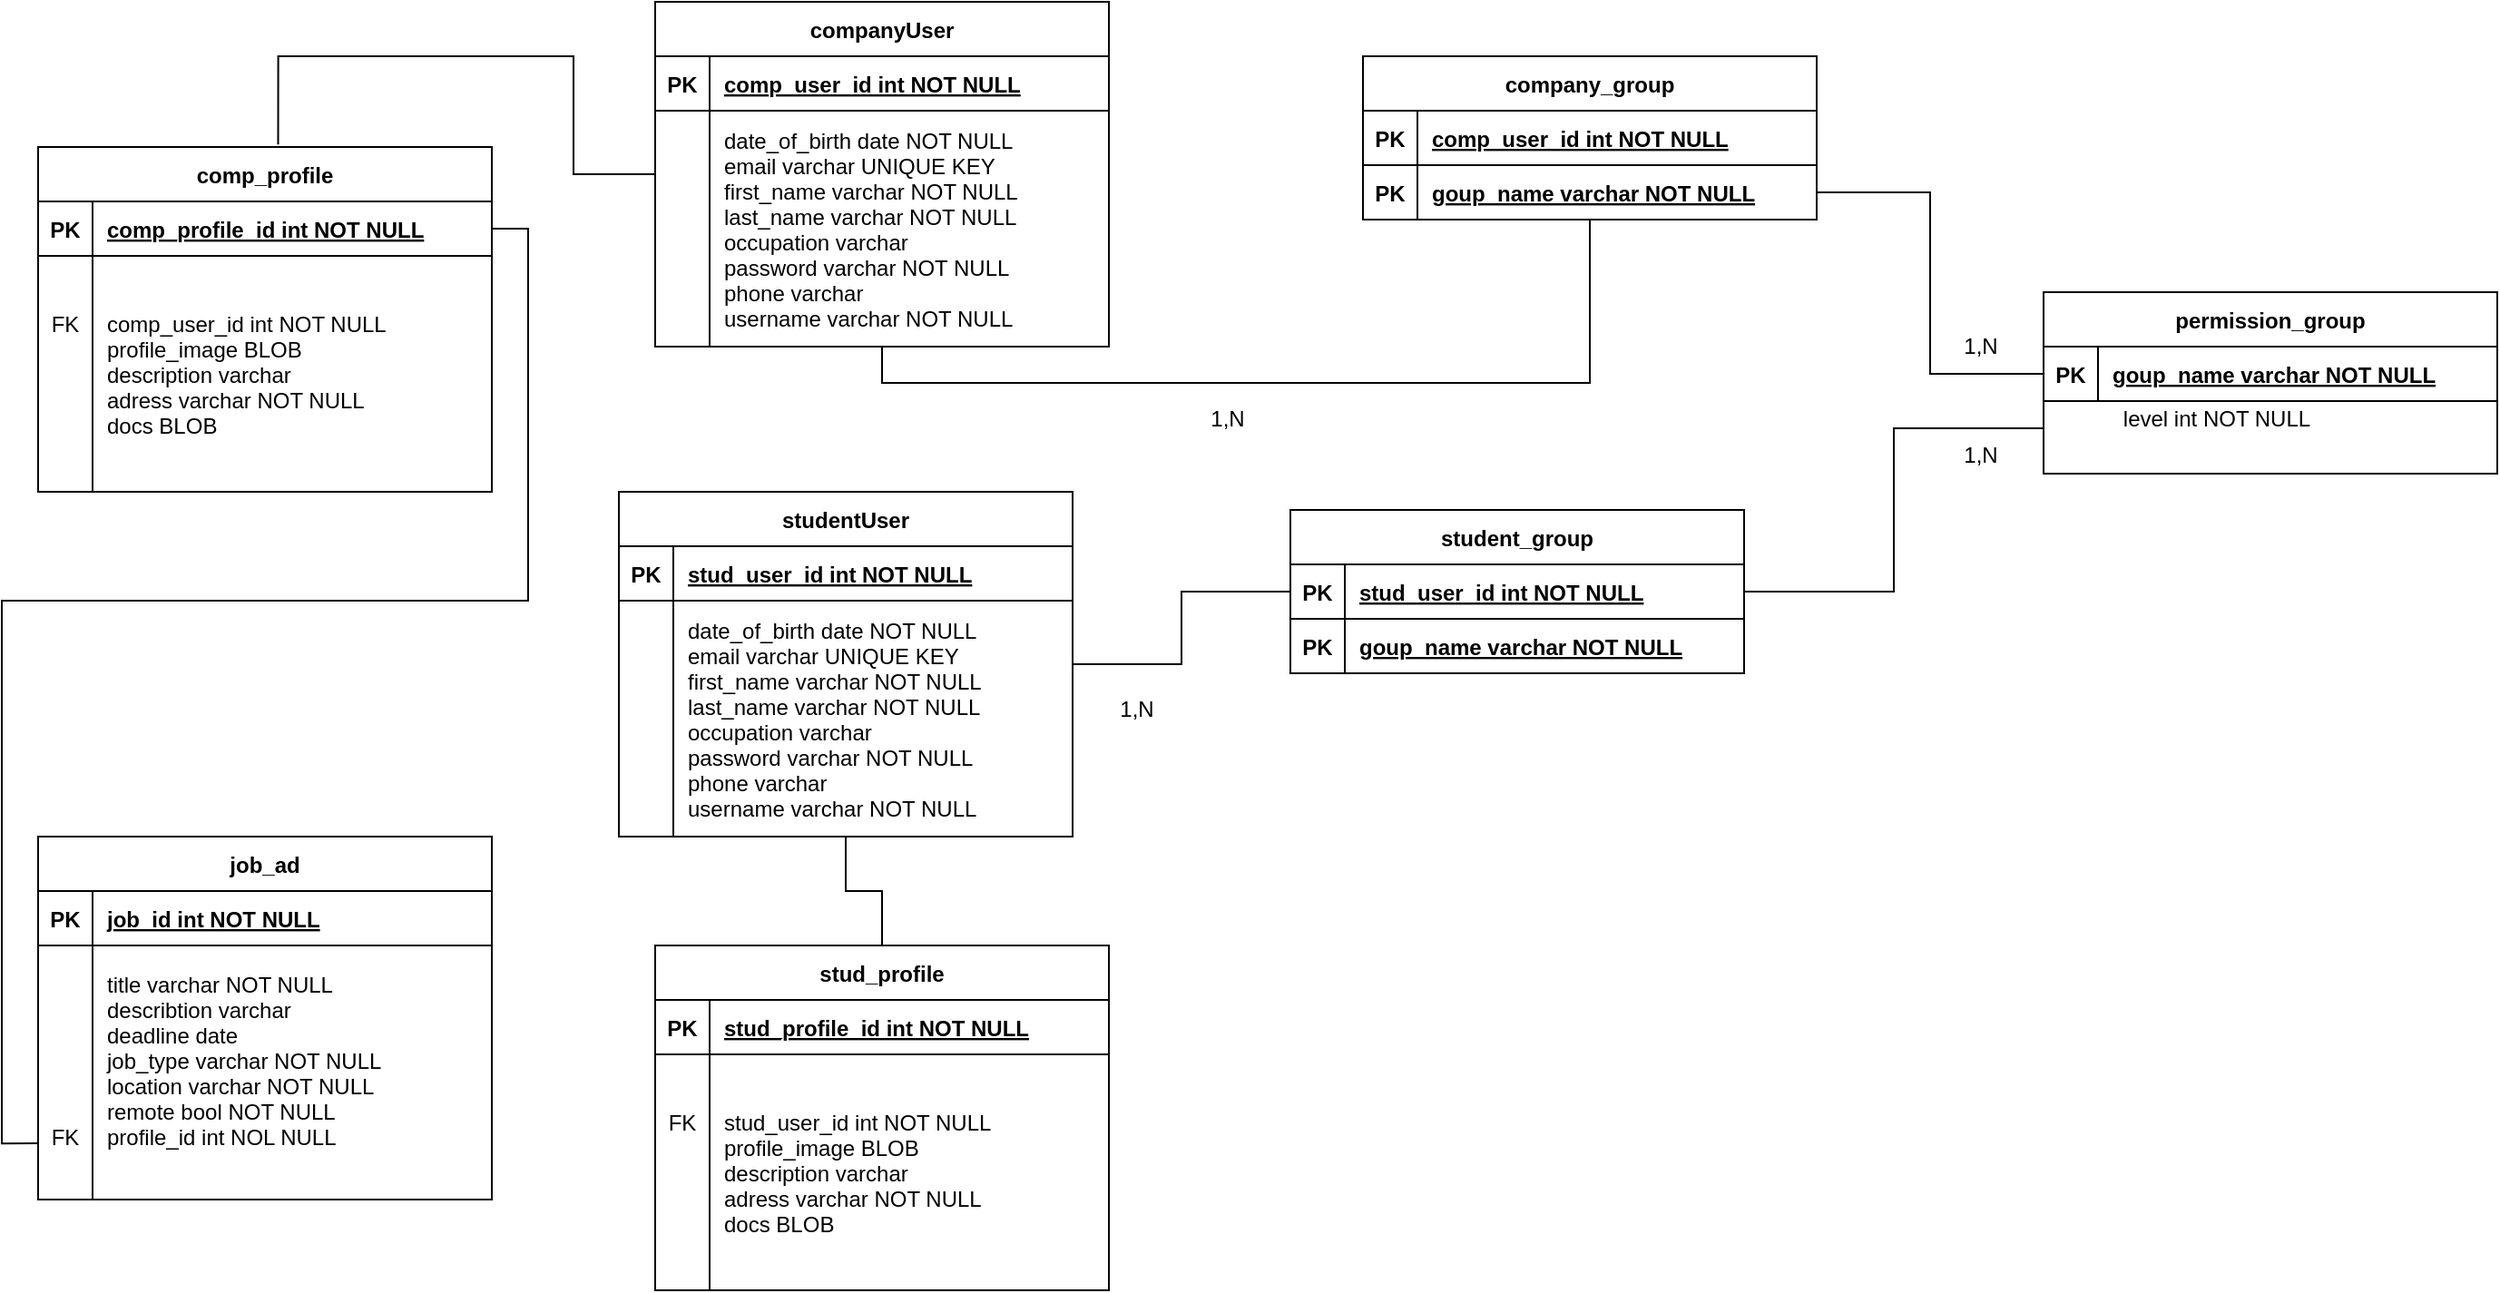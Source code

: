 <mxfile version="15.5.4" type="embed" pages="2"><diagram id="R2lEEEUBdFMjLlhIrx00" name="Logisch"><mxGraphModel dx="1544" dy="1093" grid="1" gridSize="10" guides="1" tooltips="1" connect="1" arrows="1" fold="1" page="1" pageScale="1" pageWidth="850" pageHeight="1100" math="0" shadow="0" extFonts="Permanent Marker^https://fonts.googleapis.com/css?family=Permanent+Marker"><root><mxCell id="0"/><mxCell id="1" parent="0"/><mxCell id="34" style="edgeStyle=orthogonalEdgeStyle;rounded=0;orthogonalLoop=1;jettySize=auto;html=1;endArrow=none;endFill=0;" parent="1" source="C-vyLk0tnHw3VtMMgP7b-2" target="13" edge="1"><mxGeometry relative="1" as="geometry"><Array as="points"><mxPoint x="225" y="240"/><mxPoint x="-165" y="240"/></Array></mxGeometry></mxCell><mxCell id="C-vyLk0tnHw3VtMMgP7b-2" value="company_group" style="shape=table;startSize=30;container=1;collapsible=1;childLayout=tableLayout;fixedRows=1;rowLines=0;fontStyle=1;align=center;resizeLast=1;" parent="1" vertex="1"><mxGeometry x="100" y="60" width="250" height="90" as="geometry"/></mxCell><mxCell id="C-vyLk0tnHw3VtMMgP7b-3" value="" style="shape=partialRectangle;collapsible=0;dropTarget=0;pointerEvents=0;fillColor=none;points=[[0,0.5],[1,0.5]];portConstraint=eastwest;top=0;left=0;right=0;bottom=1;" parent="C-vyLk0tnHw3VtMMgP7b-2" vertex="1"><mxGeometry y="30" width="250" height="30" as="geometry"/></mxCell><mxCell id="C-vyLk0tnHw3VtMMgP7b-4" value="PK" style="shape=partialRectangle;overflow=hidden;connectable=0;fillColor=none;top=0;left=0;bottom=0;right=0;fontStyle=1;" parent="C-vyLk0tnHw3VtMMgP7b-3" vertex="1"><mxGeometry width="30" height="30" as="geometry"><mxRectangle width="30" height="30" as="alternateBounds"/></mxGeometry></mxCell><mxCell id="C-vyLk0tnHw3VtMMgP7b-5" value="comp_user_id int NOT NULL" style="shape=partialRectangle;overflow=hidden;connectable=0;fillColor=none;top=0;left=0;bottom=0;right=0;align=left;spacingLeft=6;fontStyle=5;" parent="C-vyLk0tnHw3VtMMgP7b-3" vertex="1"><mxGeometry x="30" width="220" height="30" as="geometry"><mxRectangle width="220" height="30" as="alternateBounds"/></mxGeometry></mxCell><mxCell id="C-vyLk0tnHw3VtMMgP7b-6" value="" style="shape=partialRectangle;collapsible=0;dropTarget=0;pointerEvents=0;fillColor=none;points=[[0,0.5],[1,0.5]];portConstraint=eastwest;top=0;left=0;right=0;bottom=0;" parent="C-vyLk0tnHw3VtMMgP7b-2" vertex="1"><mxGeometry y="60" width="250" height="30" as="geometry"/></mxCell><mxCell id="C-vyLk0tnHw3VtMMgP7b-7" value="PK" style="shape=partialRectangle;overflow=hidden;connectable=0;fillColor=none;top=0;left=0;bottom=0;right=0;fontStyle=1" parent="C-vyLk0tnHw3VtMMgP7b-6" vertex="1"><mxGeometry width="30" height="30" as="geometry"><mxRectangle width="30" height="30" as="alternateBounds"/></mxGeometry></mxCell><mxCell id="C-vyLk0tnHw3VtMMgP7b-8" value="goup_name varchar NOT NULL" style="shape=partialRectangle;overflow=hidden;connectable=0;fillColor=none;top=0;left=0;bottom=0;right=0;align=left;spacingLeft=6;fontStyle=5" parent="C-vyLk0tnHw3VtMMgP7b-6" vertex="1"><mxGeometry x="30" width="220" height="30" as="geometry"><mxRectangle width="220" height="30" as="alternateBounds"/></mxGeometry></mxCell><mxCell id="C-vyLk0tnHw3VtMMgP7b-13" value="permission_group" style="shape=table;startSize=30;container=1;collapsible=1;childLayout=tableLayout;fixedRows=1;rowLines=0;fontStyle=1;align=center;resizeLast=1;" parent="1" vertex="1"><mxGeometry x="475" y="190" width="250" height="100" as="geometry"/></mxCell><mxCell id="C-vyLk0tnHw3VtMMgP7b-14" value="" style="shape=partialRectangle;collapsible=0;dropTarget=0;pointerEvents=0;fillColor=none;points=[[0,0.5],[1,0.5]];portConstraint=eastwest;top=0;left=0;right=0;bottom=1;" parent="C-vyLk0tnHw3VtMMgP7b-13" vertex="1"><mxGeometry y="30" width="250" height="30" as="geometry"/></mxCell><mxCell id="C-vyLk0tnHw3VtMMgP7b-15" value="PK" style="shape=partialRectangle;overflow=hidden;connectable=0;fillColor=none;top=0;left=0;bottom=0;right=0;fontStyle=1;" parent="C-vyLk0tnHw3VtMMgP7b-14" vertex="1"><mxGeometry width="30" height="30" as="geometry"><mxRectangle width="30" height="30" as="alternateBounds"/></mxGeometry></mxCell><mxCell id="C-vyLk0tnHw3VtMMgP7b-16" value="goup_name varchar NOT NULL" style="shape=partialRectangle;overflow=hidden;connectable=0;fillColor=none;top=0;left=0;bottom=0;right=0;align=left;spacingLeft=6;fontStyle=5;" parent="C-vyLk0tnHw3VtMMgP7b-14" vertex="1"><mxGeometry x="30" width="220" height="30" as="geometry"><mxRectangle width="220" height="30" as="alternateBounds"/></mxGeometry></mxCell><mxCell id="oCtHquc3aqy1SS7fhUfA-3" value="job_ad" style="shape=table;startSize=30;container=1;collapsible=1;childLayout=tableLayout;fixedRows=1;rowLines=0;fontStyle=1;align=center;resizeLast=1;" parent="1" vertex="1"><mxGeometry x="-630" y="490" width="250" height="200" as="geometry"/></mxCell><mxCell id="oCtHquc3aqy1SS7fhUfA-4" value="" style="shape=partialRectangle;collapsible=0;dropTarget=0;pointerEvents=0;fillColor=none;points=[[0,0.5],[1,0.5]];portConstraint=eastwest;top=0;left=0;right=0;bottom=1;" parent="oCtHquc3aqy1SS7fhUfA-3" vertex="1"><mxGeometry y="30" width="250" height="30" as="geometry"/></mxCell><mxCell id="oCtHquc3aqy1SS7fhUfA-5" value="PK" style="shape=partialRectangle;overflow=hidden;connectable=0;fillColor=none;top=0;left=0;bottom=0;right=0;fontStyle=1;" parent="oCtHquc3aqy1SS7fhUfA-4" vertex="1"><mxGeometry width="30" height="30" as="geometry"><mxRectangle width="30" height="30" as="alternateBounds"/></mxGeometry></mxCell><mxCell id="oCtHquc3aqy1SS7fhUfA-6" value="job_id int NOT NULL" style="shape=partialRectangle;overflow=hidden;connectable=0;fillColor=none;top=0;left=0;bottom=0;right=0;align=left;spacingLeft=6;fontStyle=5;" parent="oCtHquc3aqy1SS7fhUfA-4" vertex="1"><mxGeometry x="30" width="220" height="30" as="geometry"><mxRectangle width="220" height="30" as="alternateBounds"/></mxGeometry></mxCell><mxCell id="oCtHquc3aqy1SS7fhUfA-7" value="" style="shape=partialRectangle;collapsible=0;dropTarget=0;pointerEvents=0;fillColor=none;points=[[0,0.5],[1,0.5]];portConstraint=eastwest;top=0;left=0;right=0;bottom=0;" parent="oCtHquc3aqy1SS7fhUfA-3" vertex="1"><mxGeometry y="60" width="250" height="140" as="geometry"/></mxCell><mxCell id="oCtHquc3aqy1SS7fhUfA-8" value="&#10;&#10;&#10;&#10;&#10;FK" style="shape=partialRectangle;overflow=hidden;connectable=0;fillColor=none;top=0;left=0;bottom=0;right=0;" parent="oCtHquc3aqy1SS7fhUfA-7" vertex="1"><mxGeometry width="30" height="140" as="geometry"><mxRectangle width="30" height="140" as="alternateBounds"/></mxGeometry></mxCell><mxCell id="oCtHquc3aqy1SS7fhUfA-9" value="title varchar NOT NULL&#10;describtion varchar&#10;deadline date&#10;job_type varchar NOT NULL&#10;location varchar NOT NULL&#10;remote bool NOT NULL&#10;profile_id int NOL NULL&#10;" style="shape=partialRectangle;overflow=hidden;connectable=0;fillColor=none;top=0;left=0;bottom=0;right=0;align=left;spacingLeft=6;" parent="oCtHquc3aqy1SS7fhUfA-7" vertex="1"><mxGeometry x="30" width="220" height="140" as="geometry"><mxRectangle width="220" height="140" as="alternateBounds"/></mxGeometry></mxCell><mxCell id="oCtHquc3aqy1SS7fhUfA-12" value="comp_profile" style="shape=table;startSize=30;container=1;collapsible=1;childLayout=tableLayout;fixedRows=1;rowLines=0;fontStyle=1;align=center;resizeLast=1;" parent="1" vertex="1"><mxGeometry x="-630" y="110" width="250" height="190" as="geometry"/></mxCell><mxCell id="oCtHquc3aqy1SS7fhUfA-13" value="" style="shape=partialRectangle;collapsible=0;dropTarget=0;pointerEvents=0;fillColor=none;points=[[0,0.5],[1,0.5]];portConstraint=eastwest;top=0;left=0;right=0;bottom=1;" parent="oCtHquc3aqy1SS7fhUfA-12" vertex="1"><mxGeometry y="30" width="250" height="30" as="geometry"/></mxCell><mxCell id="oCtHquc3aqy1SS7fhUfA-14" value="PK" style="shape=partialRectangle;overflow=hidden;connectable=0;fillColor=none;top=0;left=0;bottom=0;right=0;fontStyle=1;" parent="oCtHquc3aqy1SS7fhUfA-13" vertex="1"><mxGeometry width="30" height="30" as="geometry"><mxRectangle width="30" height="30" as="alternateBounds"/></mxGeometry></mxCell><mxCell id="oCtHquc3aqy1SS7fhUfA-15" value="comp_profile_id int NOT NULL" style="shape=partialRectangle;overflow=hidden;connectable=0;fillColor=none;top=0;left=0;bottom=0;right=0;align=left;spacingLeft=6;fontStyle=5;" parent="oCtHquc3aqy1SS7fhUfA-13" vertex="1"><mxGeometry x="30" width="220" height="30" as="geometry"><mxRectangle width="220" height="30" as="alternateBounds"/></mxGeometry></mxCell><mxCell id="oCtHquc3aqy1SS7fhUfA-16" value="" style="shape=partialRectangle;collapsible=0;dropTarget=0;pointerEvents=0;fillColor=none;points=[[0,0.5],[1,0.5]];portConstraint=eastwest;top=0;left=0;right=0;bottom=0;" parent="oCtHquc3aqy1SS7fhUfA-12" vertex="1"><mxGeometry y="60" width="250" height="130" as="geometry"/></mxCell><mxCell id="oCtHquc3aqy1SS7fhUfA-17" value="FK&#10;&#10;&#10;&#10;" style="shape=partialRectangle;overflow=hidden;connectable=0;fillColor=none;top=0;left=0;bottom=0;right=0;" parent="oCtHquc3aqy1SS7fhUfA-16" vertex="1"><mxGeometry width="30" height="130" as="geometry"><mxRectangle width="30" height="130" as="alternateBounds"/></mxGeometry></mxCell><mxCell id="oCtHquc3aqy1SS7fhUfA-18" value="comp_user_id int NOT NULL&#10;profile_image BLOB&#10;description varchar &#10;adress varchar NOT NULL&#10;docs BLOB" style="shape=partialRectangle;overflow=hidden;connectable=0;fillColor=none;top=0;left=0;bottom=0;right=0;align=left;spacingLeft=6;" parent="oCtHquc3aqy1SS7fhUfA-16" vertex="1"><mxGeometry x="30" width="220" height="130" as="geometry"><mxRectangle width="220" height="130" as="alternateBounds"/></mxGeometry></mxCell><mxCell id="oCtHquc3aqy1SS7fhUfA-36" style="edgeStyle=orthogonalEdgeStyle;rounded=0;orthogonalLoop=1;jettySize=auto;html=1;entryX=-0.002;entryY=0.779;entryDx=0;entryDy=0;entryPerimeter=0;startArrow=none;startFill=0;endArrow=none;endFill=0;exitX=1;exitY=0.5;exitDx=0;exitDy=0;" parent="1" source="oCtHquc3aqy1SS7fhUfA-13" target="oCtHquc3aqy1SS7fhUfA-7" edge="1"><mxGeometry relative="1" as="geometry"/></mxCell><mxCell id="oCtHquc3aqy1SS7fhUfA-37" style="edgeStyle=orthogonalEdgeStyle;rounded=0;orthogonalLoop=1;jettySize=auto;html=1;entryX=0;entryY=0.5;entryDx=0;entryDy=0;startArrow=none;startFill=0;endArrow=none;endFill=0;" parent="1" source="C-vyLk0tnHw3VtMMgP7b-6" target="C-vyLk0tnHw3VtMMgP7b-14" edge="1"><mxGeometry relative="1" as="geometry"/></mxCell><mxCell id="3" value="1,N" style="text;html=1;align=center;verticalAlign=middle;resizable=0;points=[];autosize=1;strokeColor=none;fillColor=none;" parent="1" vertex="1"><mxGeometry x="10" y="250" width="30" height="20" as="geometry"/></mxCell><mxCell id="4" value="1,N" style="text;html=1;align=center;verticalAlign=middle;resizable=0;points=[];autosize=1;strokeColor=none;fillColor=none;" parent="1" vertex="1"><mxGeometry x="425" y="210" width="30" height="20" as="geometry"/></mxCell><mxCell id="5" value="level int NOT NULL" style="text;html=1;align=center;verticalAlign=middle;resizable=0;points=[];autosize=1;strokeColor=none;fillColor=none;" parent="1" vertex="1"><mxGeometry x="510" y="250" width="120" height="20" as="geometry"/></mxCell><mxCell id="39" style="edgeStyle=orthogonalEdgeStyle;rounded=0;orthogonalLoop=1;jettySize=auto;html=1;endArrow=none;endFill=0;" parent="1" source="6" target="20" edge="1"><mxGeometry relative="1" as="geometry"/></mxCell><mxCell id="6" value="studentUser" style="shape=table;startSize=30;container=1;collapsible=1;childLayout=tableLayout;fixedRows=1;rowLines=0;fontStyle=1;align=center;resizeLast=1;" parent="1" vertex="1"><mxGeometry x="-310" y="300" width="250" height="190" as="geometry"/></mxCell><mxCell id="7" value="" style="shape=partialRectangle;collapsible=0;dropTarget=0;pointerEvents=0;fillColor=none;points=[[0,0.5],[1,0.5]];portConstraint=eastwest;top=0;left=0;right=0;bottom=1;" parent="6" vertex="1"><mxGeometry y="30" width="250" height="30" as="geometry"/></mxCell><mxCell id="8" value="PK" style="shape=partialRectangle;overflow=hidden;connectable=0;fillColor=none;top=0;left=0;bottom=0;right=0;fontStyle=1;" parent="7" vertex="1"><mxGeometry width="30" height="30" as="geometry"><mxRectangle width="30" height="30" as="alternateBounds"/></mxGeometry></mxCell><mxCell id="9" value="stud_user_id int NOT NULL" style="shape=partialRectangle;overflow=hidden;connectable=0;fillColor=none;top=0;left=0;bottom=0;right=0;align=left;spacingLeft=6;fontStyle=5;" parent="7" vertex="1"><mxGeometry x="30" width="220" height="30" as="geometry"><mxRectangle width="220" height="30" as="alternateBounds"/></mxGeometry></mxCell><mxCell id="10" value="" style="shape=partialRectangle;collapsible=0;dropTarget=0;pointerEvents=0;fillColor=none;points=[[0,0.5],[1,0.5]];portConstraint=eastwest;top=0;left=0;right=0;bottom=0;" parent="6" vertex="1"><mxGeometry y="60" width="250" height="130" as="geometry"/></mxCell><mxCell id="11" value="" style="shape=partialRectangle;overflow=hidden;connectable=0;fillColor=none;top=0;left=0;bottom=0;right=0;" parent="10" vertex="1"><mxGeometry width="30" height="130" as="geometry"><mxRectangle width="30" height="130" as="alternateBounds"/></mxGeometry></mxCell><mxCell id="12" value="date_of_birth date NOT NULL&#10;email varchar UNIQUE KEY&#10;first_name varchar NOT NULL&#10;last_name varchar NOT NULL&#10;occupation varchar&#10;password varchar NOT NULL&#10;phone varchar&#10;username varchar NOT NULL" style="shape=partialRectangle;overflow=hidden;connectable=0;fillColor=none;top=0;left=0;bottom=0;right=0;align=left;spacingLeft=6;" parent="10" vertex="1"><mxGeometry x="30" width="220" height="130" as="geometry"><mxRectangle width="220" height="130" as="alternateBounds"/></mxGeometry></mxCell><mxCell id="40" style="edgeStyle=orthogonalEdgeStyle;rounded=0;orthogonalLoop=1;jettySize=auto;html=1;entryX=0.529;entryY=-0.007;entryDx=0;entryDy=0;entryPerimeter=0;endArrow=none;endFill=0;" parent="1" source="13" target="oCtHquc3aqy1SS7fhUfA-12" edge="1"><mxGeometry relative="1" as="geometry"><Array as="points"><mxPoint x="-335" y="125"/><mxPoint x="-335" y="60"/><mxPoint x="-498" y="60"/></Array></mxGeometry></mxCell><mxCell id="13" value="companyUser" style="shape=table;startSize=30;container=1;collapsible=1;childLayout=tableLayout;fixedRows=1;rowLines=0;fontStyle=1;align=center;resizeLast=1;" parent="1" vertex="1"><mxGeometry x="-290" y="30" width="250" height="190" as="geometry"/></mxCell><mxCell id="14" value="" style="shape=partialRectangle;collapsible=0;dropTarget=0;pointerEvents=0;fillColor=none;points=[[0,0.5],[1,0.5]];portConstraint=eastwest;top=0;left=0;right=0;bottom=1;" parent="13" vertex="1"><mxGeometry y="30" width="250" height="30" as="geometry"/></mxCell><mxCell id="15" value="PK" style="shape=partialRectangle;overflow=hidden;connectable=0;fillColor=none;top=0;left=0;bottom=0;right=0;fontStyle=1;" parent="14" vertex="1"><mxGeometry width="30" height="30" as="geometry"><mxRectangle width="30" height="30" as="alternateBounds"/></mxGeometry></mxCell><mxCell id="16" value="comp_user_id int NOT NULL" style="shape=partialRectangle;overflow=hidden;connectable=0;fillColor=none;top=0;left=0;bottom=0;right=0;align=left;spacingLeft=6;fontStyle=5;" parent="14" vertex="1"><mxGeometry x="30" width="220" height="30" as="geometry"><mxRectangle width="220" height="30" as="alternateBounds"/></mxGeometry></mxCell><mxCell id="17" value="" style="shape=partialRectangle;collapsible=0;dropTarget=0;pointerEvents=0;fillColor=none;points=[[0,0.5],[1,0.5]];portConstraint=eastwest;top=0;left=0;right=0;bottom=0;" parent="13" vertex="1"><mxGeometry y="60" width="250" height="130" as="geometry"/></mxCell><mxCell id="18" value="" style="shape=partialRectangle;overflow=hidden;connectable=0;fillColor=none;top=0;left=0;bottom=0;right=0;" parent="17" vertex="1"><mxGeometry width="30" height="130" as="geometry"><mxRectangle width="30" height="130" as="alternateBounds"/></mxGeometry></mxCell><mxCell id="19" value="date_of_birth date NOT NULL&#10;email varchar UNIQUE KEY&#10;first_name varchar NOT NULL&#10;last_name varchar NOT NULL&#10;occupation varchar&#10;password varchar NOT NULL&#10;phone varchar&#10;username varchar NOT NULL" style="shape=partialRectangle;overflow=hidden;connectable=0;fillColor=none;top=0;left=0;bottom=0;right=0;align=left;spacingLeft=6;" parent="17" vertex="1"><mxGeometry x="30" width="220" height="130" as="geometry"><mxRectangle width="220" height="130" as="alternateBounds"/></mxGeometry></mxCell><mxCell id="20" value="stud_profile" style="shape=table;startSize=30;container=1;collapsible=1;childLayout=tableLayout;fixedRows=1;rowLines=0;fontStyle=1;align=center;resizeLast=1;" parent="1" vertex="1"><mxGeometry x="-290" y="550" width="250" height="190" as="geometry"/></mxCell><mxCell id="21" value="" style="shape=partialRectangle;collapsible=0;dropTarget=0;pointerEvents=0;fillColor=none;points=[[0,0.5],[1,0.5]];portConstraint=eastwest;top=0;left=0;right=0;bottom=1;" parent="20" vertex="1"><mxGeometry y="30" width="250" height="30" as="geometry"/></mxCell><mxCell id="22" value="PK" style="shape=partialRectangle;overflow=hidden;connectable=0;fillColor=none;top=0;left=0;bottom=0;right=0;fontStyle=1;" parent="21" vertex="1"><mxGeometry width="30" height="30" as="geometry"><mxRectangle width="30" height="30" as="alternateBounds"/></mxGeometry></mxCell><mxCell id="23" value="stud_profile_id int NOT NULL" style="shape=partialRectangle;overflow=hidden;connectable=0;fillColor=none;top=0;left=0;bottom=0;right=0;align=left;spacingLeft=6;fontStyle=5;" parent="21" vertex="1"><mxGeometry x="30" width="220" height="30" as="geometry"><mxRectangle width="220" height="30" as="alternateBounds"/></mxGeometry></mxCell><mxCell id="24" value="" style="shape=partialRectangle;collapsible=0;dropTarget=0;pointerEvents=0;fillColor=none;points=[[0,0.5],[1,0.5]];portConstraint=eastwest;top=0;left=0;right=0;bottom=0;" parent="20" vertex="1"><mxGeometry y="60" width="250" height="130" as="geometry"/></mxCell><mxCell id="25" value="FK&#10;&#10;&#10;&#10;" style="shape=partialRectangle;overflow=hidden;connectable=0;fillColor=none;top=0;left=0;bottom=0;right=0;" parent="24" vertex="1"><mxGeometry width="30" height="130" as="geometry"><mxRectangle width="30" height="130" as="alternateBounds"/></mxGeometry></mxCell><mxCell id="26" value="stud_user_id int NOT NULL&#10;profile_image BLOB&#10;description varchar &#10;adress varchar NOT NULL&#10;docs BLOB" style="shape=partialRectangle;overflow=hidden;connectable=0;fillColor=none;top=0;left=0;bottom=0;right=0;align=left;spacingLeft=6;" parent="24" vertex="1"><mxGeometry x="30" width="220" height="130" as="geometry"><mxRectangle width="220" height="130" as="alternateBounds"/></mxGeometry></mxCell><mxCell id="35" style="edgeStyle=orthogonalEdgeStyle;rounded=0;orthogonalLoop=1;jettySize=auto;html=1;entryX=0;entryY=0.75;entryDx=0;entryDy=0;endArrow=none;endFill=0;" parent="1" source="27" target="C-vyLk0tnHw3VtMMgP7b-13" edge="1"><mxGeometry relative="1" as="geometry"/></mxCell><mxCell id="36" style="edgeStyle=orthogonalEdgeStyle;rounded=0;orthogonalLoop=1;jettySize=auto;html=1;endArrow=none;endFill=0;" parent="1" source="27" target="6" edge="1"><mxGeometry relative="1" as="geometry"/></mxCell><mxCell id="27" value="student_group" style="shape=table;startSize=30;container=1;collapsible=1;childLayout=tableLayout;fixedRows=1;rowLines=0;fontStyle=1;align=center;resizeLast=1;" parent="1" vertex="1"><mxGeometry x="60" y="310" width="250" height="90" as="geometry"/></mxCell><mxCell id="28" value="" style="shape=partialRectangle;collapsible=0;dropTarget=0;pointerEvents=0;fillColor=none;points=[[0,0.5],[1,0.5]];portConstraint=eastwest;top=0;left=0;right=0;bottom=1;" parent="27" vertex="1"><mxGeometry y="30" width="250" height="30" as="geometry"/></mxCell><mxCell id="29" value="PK" style="shape=partialRectangle;overflow=hidden;connectable=0;fillColor=none;top=0;left=0;bottom=0;right=0;fontStyle=1;" parent="28" vertex="1"><mxGeometry width="30" height="30" as="geometry"><mxRectangle width="30" height="30" as="alternateBounds"/></mxGeometry></mxCell><mxCell id="30" value="stud_user_id int NOT NULL" style="shape=partialRectangle;overflow=hidden;connectable=0;fillColor=none;top=0;left=0;bottom=0;right=0;align=left;spacingLeft=6;fontStyle=5;" parent="28" vertex="1"><mxGeometry x="30" width="220" height="30" as="geometry"><mxRectangle width="220" height="30" as="alternateBounds"/></mxGeometry></mxCell><mxCell id="31" value="" style="shape=partialRectangle;collapsible=0;dropTarget=0;pointerEvents=0;fillColor=none;points=[[0,0.5],[1,0.5]];portConstraint=eastwest;top=0;left=0;right=0;bottom=0;" parent="27" vertex="1"><mxGeometry y="60" width="250" height="30" as="geometry"/></mxCell><mxCell id="32" value="PK" style="shape=partialRectangle;overflow=hidden;connectable=0;fillColor=none;top=0;left=0;bottom=0;right=0;fontStyle=1" parent="31" vertex="1"><mxGeometry width="30" height="30" as="geometry"><mxRectangle width="30" height="30" as="alternateBounds"/></mxGeometry></mxCell><mxCell id="33" value="goup_name varchar NOT NULL" style="shape=partialRectangle;overflow=hidden;connectable=0;fillColor=none;top=0;left=0;bottom=0;right=0;align=left;spacingLeft=6;fontStyle=5" parent="31" vertex="1"><mxGeometry x="30" width="220" height="30" as="geometry"><mxRectangle width="220" height="30" as="alternateBounds"/></mxGeometry></mxCell><mxCell id="37" value="1,N" style="text;html=1;align=center;verticalAlign=middle;resizable=0;points=[];autosize=1;strokeColor=none;fillColor=none;" parent="1" vertex="1"><mxGeometry x="-40" y="410" width="30" height="20" as="geometry"/></mxCell><mxCell id="38" value="1,N" style="text;html=1;align=center;verticalAlign=middle;resizable=0;points=[];autosize=1;strokeColor=none;fillColor=none;" parent="1" vertex="1"><mxGeometry x="425" y="270" width="30" height="20" as="geometry"/></mxCell></root></mxGraphModel></diagram><diagram id="V4uwi5X2ksBb3gP0lLI-" name="Semantisch"><mxGraphModel dx="1402" dy="874" grid="1" gridSize="10" guides="1" tooltips="1" connect="1" arrows="1" fold="1" page="1" pageScale="1" pageWidth="850" pageHeight="1100" math="0" shadow="0"><root><mxCell id="nWNUjF1E9qa1LFOPbgsn-0"/><mxCell id="nWNUjF1E9qa1LFOPbgsn-1" parent="nWNUjF1E9qa1LFOPbgsn-0"/><mxCell id="nWNUjF1E9qa1LFOPbgsn-2" style="edgeStyle=orthogonalEdgeStyle;rounded=0;orthogonalLoop=1;jettySize=auto;html=1;entryX=0;entryY=0.25;entryDx=0;entryDy=0;fontSize=12;endArrow=none;endFill=0;" parent="nWNUjF1E9qa1LFOPbgsn-1" source="nWNUjF1E9qa1LFOPbgsn-3" target="nWNUjF1E9qa1LFOPbgsn-23" edge="1"><mxGeometry relative="1" as="geometry"/></mxCell><mxCell id="nWNUjF1E9qa1LFOPbgsn-3" value="hat_PermissionGroup" style="shape=rhombus;perimeter=rhombusPerimeter;whiteSpace=wrap;html=1;align=center;" parent="nWNUjF1E9qa1LFOPbgsn-1" vertex="1"><mxGeometry x="600" y="280" width="160" height="60" as="geometry"/></mxCell><mxCell id="nWNUjF1E9qa1LFOPbgsn-4" style="edgeStyle=orthogonalEdgeStyle;rounded=0;orthogonalLoop=1;jettySize=auto;html=1;entryX=0;entryY=0.5;entryDx=0;entryDy=0;fontSize=12;endArrow=none;endFill=0;" parent="nWNUjF1E9qa1LFOPbgsn-1" source="nWNUjF1E9qa1LFOPbgsn-5" target="nWNUjF1E9qa1LFOPbgsn-27" edge="1"><mxGeometry relative="1" as="geometry"/></mxCell><mxCell id="nWNUjF1E9qa1LFOPbgsn-5" value="User" style="swimlane;fontStyle=0;childLayout=stackLayout;horizontal=1;startSize=26;horizontalStack=0;resizeParent=1;resizeParentMax=0;resizeLast=0;collapsible=1;marginBottom=0;align=center;fontSize=14;" parent="nWNUjF1E9qa1LFOPbgsn-1" vertex="1"><mxGeometry x="380" y="220" width="160" height="296" as="geometry"/></mxCell><mxCell id="nWNUjF1E9qa1LFOPbgsn-6" value="user_id: int" style="text;strokeColor=none;fillColor=none;spacingLeft=4;spacingRight=4;overflow=hidden;rotatable=0;points=[[0,0.5],[1,0.5]];portConstraint=eastwest;fontSize=12;fontStyle=4" parent="nWNUjF1E9qa1LFOPbgsn-5" vertex="1"><mxGeometry y="26" width="160" height="30" as="geometry"/></mxCell><mxCell id="nWNUjF1E9qa1LFOPbgsn-7" value="date_of_birth: date" style="text;strokeColor=none;fillColor=none;spacingLeft=4;spacingRight=4;overflow=hidden;rotatable=0;points=[[0,0.5],[1,0.5]];portConstraint=eastwest;fontSize=12;" parent="nWNUjF1E9qa1LFOPbgsn-5" vertex="1"><mxGeometry y="56" width="160" height="30" as="geometry"/></mxCell><mxCell id="nWNUjF1E9qa1LFOPbgsn-8" value="first_name: varchar&#10;" style="text;strokeColor=none;fillColor=none;spacingLeft=4;spacingRight=4;overflow=hidden;rotatable=0;points=[[0,0.5],[1,0.5]];portConstraint=eastwest;fontSize=12;" parent="nWNUjF1E9qa1LFOPbgsn-5" vertex="1"><mxGeometry y="86" width="160" height="30" as="geometry"/></mxCell><mxCell id="nWNUjF1E9qa1LFOPbgsn-9" value="last_name: varchar&#10;" style="text;strokeColor=none;fillColor=none;spacingLeft=4;spacingRight=4;overflow=hidden;rotatable=0;points=[[0,0.5],[1,0.5]];portConstraint=eastwest;fontSize=12;" parent="nWNUjF1E9qa1LFOPbgsn-5" vertex="1"><mxGeometry y="116" width="160" height="30" as="geometry"/></mxCell><mxCell id="nWNUjF1E9qa1LFOPbgsn-10" value="email: varchar" style="text;strokeColor=none;fillColor=none;spacingLeft=4;spacingRight=4;overflow=hidden;rotatable=0;points=[[0,0.5],[1,0.5]];portConstraint=eastwest;fontSize=12;" parent="nWNUjF1E9qa1LFOPbgsn-5" vertex="1"><mxGeometry y="146" width="160" height="30" as="geometry"/></mxCell><mxCell id="nWNUjF1E9qa1LFOPbgsn-11" value="occupation: varchar" style="text;strokeColor=none;fillColor=none;spacingLeft=4;spacingRight=4;overflow=hidden;rotatable=0;points=[[0,0.5],[1,0.5]];portConstraint=eastwest;fontSize=12;" parent="nWNUjF1E9qa1LFOPbgsn-5" vertex="1"><mxGeometry y="176" width="160" height="30" as="geometry"/></mxCell><mxCell id="nWNUjF1E9qa1LFOPbgsn-12" value="password: varchar" style="text;strokeColor=none;fillColor=none;spacingLeft=4;spacingRight=4;overflow=hidden;rotatable=0;points=[[0,0.5],[1,0.5]];portConstraint=eastwest;fontSize=12;" parent="nWNUjF1E9qa1LFOPbgsn-5" vertex="1"><mxGeometry y="206" width="160" height="30" as="geometry"/></mxCell><mxCell id="nWNUjF1E9qa1LFOPbgsn-13" value="phone: varchar" style="text;strokeColor=none;fillColor=none;spacingLeft=4;spacingRight=4;overflow=hidden;rotatable=0;points=[[0,0.5],[1,0.5]];portConstraint=eastwest;fontSize=12;" parent="nWNUjF1E9qa1LFOPbgsn-5" vertex="1"><mxGeometry y="236" width="160" height="30" as="geometry"/></mxCell><mxCell id="nWNUjF1E9qa1LFOPbgsn-14" value="username: varchar" style="text;strokeColor=none;fillColor=none;spacingLeft=4;spacingRight=4;overflow=hidden;rotatable=0;points=[[0,0.5],[1,0.5]];portConstraint=eastwest;fontSize=12;" parent="nWNUjF1E9qa1LFOPbgsn-5" vertex="1"><mxGeometry y="266" width="160" height="30" as="geometry"/></mxCell><mxCell id="nWNUjF1E9qa1LFOPbgsn-15" style="edgeStyle=orthogonalEdgeStyle;rounded=0;orthogonalLoop=1;jettySize=auto;html=1;exitX=0.5;exitY=0;exitDx=0;exitDy=0;fontSize=12;endArrow=none;endFill=0;entryX=1;entryY=0.5;entryDx=0;entryDy=0;" parent="nWNUjF1E9qa1LFOPbgsn-1" source="nWNUjF1E9qa1LFOPbgsn-17" target="nWNUjF1E9qa1LFOPbgsn-27" edge="1"><mxGeometry relative="1" as="geometry"><mxPoint x="690.0" y="490.0" as="targetPoint"/></mxGeometry></mxCell><mxCell id="nWNUjF1E9qa1LFOPbgsn-16" style="rounded=0;orthogonalLoop=1;jettySize=auto;html=1;entryX=0;entryY=0.5;entryDx=0;entryDy=0;fontSize=12;endArrow=none;endFill=0;" parent="nWNUjF1E9qa1LFOPbgsn-1" source="_hUGstiEGrMV31taHmQH-14" target="nWNUjF1E9qa1LFOPbgsn-39" edge="1"><mxGeometry relative="1" as="geometry"/></mxCell><mxCell id="_hUGstiEGrMV31taHmQH-17" style="edgeStyle=orthogonalEdgeStyle;rounded=0;orthogonalLoop=1;jettySize=auto;html=1;entryX=1;entryY=0.5;entryDx=0;entryDy=0;endArrow=none;endFill=0;" edge="1" parent="nWNUjF1E9qa1LFOPbgsn-1" source="nWNUjF1E9qa1LFOPbgsn-17" target="_hUGstiEGrMV31taHmQH-9"><mxGeometry relative="1" as="geometry"/></mxCell><mxCell id="nWNUjF1E9qa1LFOPbgsn-17" value="Profile" style="swimlane;fontStyle=0;childLayout=stackLayout;horizontal=1;startSize=26;horizontalStack=0;resizeParent=1;resizeParentMax=0;resizeLast=0;collapsible=1;marginBottom=0;align=center;fontSize=14;" parent="nWNUjF1E9qa1LFOPbgsn-1" vertex="1"><mxGeometry x="620" y="600" width="160" height="176" as="geometry"/></mxCell><mxCell id="nWNUjF1E9qa1LFOPbgsn-18" value="profile_id: int" style="text;strokeColor=none;fillColor=none;spacingLeft=4;spacingRight=4;overflow=hidden;rotatable=0;points=[[0,0.5],[1,0.5]];portConstraint=eastwest;fontSize=12;fontStyle=4" parent="nWNUjF1E9qa1LFOPbgsn-17" vertex="1"><mxGeometry y="26" width="160" height="30" as="geometry"/></mxCell><mxCell id="nWNUjF1E9qa1LFOPbgsn-19" value="proifle_image: BLOB" style="text;strokeColor=none;fillColor=none;spacingLeft=4;spacingRight=4;overflow=hidden;rotatable=0;points=[[0,0.5],[1,0.5]];portConstraint=eastwest;fontSize=12;" parent="nWNUjF1E9qa1LFOPbgsn-17" vertex="1"><mxGeometry y="56" width="160" height="30" as="geometry"/></mxCell><mxCell id="nWNUjF1E9qa1LFOPbgsn-20" value="description: varchar" style="text;strokeColor=none;fillColor=none;spacingLeft=4;spacingRight=4;overflow=hidden;rotatable=0;points=[[0,0.5],[1,0.5]];portConstraint=eastwest;fontSize=12;" parent="nWNUjF1E9qa1LFOPbgsn-17" vertex="1"><mxGeometry y="86" width="160" height="30" as="geometry"/></mxCell><mxCell id="nWNUjF1E9qa1LFOPbgsn-21" value="adress: varchar" style="text;strokeColor=none;fillColor=none;spacingLeft=4;spacingRight=4;overflow=hidden;rotatable=0;points=[[0,0.5],[1,0.5]];portConstraint=eastwest;fontSize=12;" parent="nWNUjF1E9qa1LFOPbgsn-17" vertex="1"><mxGeometry y="116" width="160" height="30" as="geometry"/></mxCell><mxCell id="nWNUjF1E9qa1LFOPbgsn-22" value="docs: BLOB" style="text;strokeColor=none;fillColor=none;spacingLeft=4;spacingRight=4;overflow=hidden;rotatable=0;points=[[0,0.5],[1,0.5]];portConstraint=eastwest;fontSize=12;" parent="nWNUjF1E9qa1LFOPbgsn-17" vertex="1"><mxGeometry y="146" width="160" height="30" as="geometry"/></mxCell><mxCell id="nWNUjF1E9qa1LFOPbgsn-23" value="PermissionGroup" style="swimlane;fontStyle=0;childLayout=stackLayout;horizontal=1;startSize=26;horizontalStack=0;resizeParent=1;resizeParentMax=0;resizeLast=0;collapsible=1;marginBottom=0;align=center;fontSize=14;" parent="nWNUjF1E9qa1LFOPbgsn-1" vertex="1"><mxGeometry x="860" y="224" width="160" height="86" as="geometry"/></mxCell><mxCell id="nWNUjF1E9qa1LFOPbgsn-24" value="group_name: varchar" style="text;strokeColor=none;fillColor=none;spacingLeft=4;spacingRight=4;overflow=hidden;rotatable=0;points=[[0,0.5],[1,0.5]];portConstraint=eastwest;fontSize=12;fontStyle=4" parent="nWNUjF1E9qa1LFOPbgsn-23" vertex="1"><mxGeometry y="26" width="160" height="30" as="geometry"/></mxCell><mxCell id="nWNUjF1E9qa1LFOPbgsn-25" value="level: int" style="text;strokeColor=none;fillColor=none;spacingLeft=4;spacingRight=4;overflow=hidden;rotatable=0;points=[[0,0.5],[1,0.5]];portConstraint=eastwest;fontSize=12;" parent="nWNUjF1E9qa1LFOPbgsn-23" vertex="1"><mxGeometry y="56" width="160" height="30" as="geometry"/></mxCell><mxCell id="nWNUjF1E9qa1LFOPbgsn-26" style="edgeStyle=orthogonalEdgeStyle;rounded=0;orthogonalLoop=1;jettySize=auto;html=1;entryX=0;entryY=0.5;entryDx=0;entryDy=0;fontSize=12;endArrow=none;endFill=0;" parent="nWNUjF1E9qa1LFOPbgsn-1" source="nWNUjF1E9qa1LFOPbgsn-6" target="nWNUjF1E9qa1LFOPbgsn-3" edge="1"><mxGeometry relative="1" as="geometry"/></mxCell><mxCell id="nWNUjF1E9qa1LFOPbgsn-27" value="Benutzer_hat_Profil" style="shape=rhombus;perimeter=rhombusPerimeter;whiteSpace=wrap;html=1;align=center;fontSize=12;" parent="nWNUjF1E9qa1LFOPbgsn-1" vertex="1"><mxGeometry x="620" y="420" width="160" height="66" as="geometry"/></mxCell><mxCell id="nWNUjF1E9qa1LFOPbgsn-28" value="0,1" style="text;html=1;align=center;verticalAlign=middle;resizable=0;points=[];autosize=1;strokeColor=none;fillColor=none;fontSize=12;" parent="nWNUjF1E9qa1LFOPbgsn-1" vertex="1"><mxGeometry x="580" y="370" width="30" height="20" as="geometry"/></mxCell><mxCell id="nWNUjF1E9qa1LFOPbgsn-29" value="1,1" style="text;html=1;align=center;verticalAlign=middle;resizable=0;points=[];autosize=1;strokeColor=none;fillColor=none;fontSize=12;" parent="nWNUjF1E9qa1LFOPbgsn-1" vertex="1"><mxGeometry x="705" y="570" width="30" height="20" as="geometry"/></mxCell><mxCell id="nWNUjF1E9qa1LFOPbgsn-30" style="rounded=0;orthogonalLoop=1;jettySize=auto;html=1;entryX=1;entryY=0.5;entryDx=0;entryDy=0;fontSize=12;endArrow=none;endFill=0;" parent="nWNUjF1E9qa1LFOPbgsn-1" source="nWNUjF1E9qa1LFOPbgsn-31" target="nWNUjF1E9qa1LFOPbgsn-39" edge="1"><mxGeometry relative="1" as="geometry"/></mxCell><mxCell id="nWNUjF1E9qa1LFOPbgsn-31" value="JobAd" style="swimlane;fontStyle=0;childLayout=stackLayout;horizontal=1;startSize=26;horizontalStack=0;resizeParent=1;resizeParentMax=0;resizeLast=0;collapsible=1;marginBottom=0;align=center;fontSize=14;" parent="nWNUjF1E9qa1LFOPbgsn-1" vertex="1"><mxGeometry x="1010" y="790" width="160" height="236" as="geometry"/></mxCell><mxCell id="nWNUjF1E9qa1LFOPbgsn-32" value="job_id: int" style="text;strokeColor=none;fillColor=none;spacingLeft=4;spacingRight=4;overflow=hidden;rotatable=0;points=[[0,0.5],[1,0.5]];portConstraint=eastwest;fontSize=12;fontStyle=4" parent="nWNUjF1E9qa1LFOPbgsn-31" vertex="1"><mxGeometry y="26" width="160" height="30" as="geometry"/></mxCell><mxCell id="nWNUjF1E9qa1LFOPbgsn-33" value="title: varchar" style="text;strokeColor=none;fillColor=none;spacingLeft=4;spacingRight=4;overflow=hidden;rotatable=0;points=[[0,0.5],[1,0.5]];portConstraint=eastwest;fontSize=12;" parent="nWNUjF1E9qa1LFOPbgsn-31" vertex="1"><mxGeometry y="56" width="160" height="30" as="geometry"/></mxCell><mxCell id="nWNUjF1E9qa1LFOPbgsn-34" value="description: varchar" style="text;strokeColor=none;fillColor=none;spacingLeft=4;spacingRight=4;overflow=hidden;rotatable=0;points=[[0,0.5],[1,0.5]];portConstraint=eastwest;fontSize=12;" parent="nWNUjF1E9qa1LFOPbgsn-31" vertex="1"><mxGeometry y="86" width="160" height="30" as="geometry"/></mxCell><mxCell id="nWNUjF1E9qa1LFOPbgsn-35" value="deadline: date" style="text;strokeColor=none;fillColor=none;spacingLeft=4;spacingRight=4;overflow=hidden;rotatable=0;points=[[0,0.5],[1,0.5]];portConstraint=eastwest;fontSize=12;" parent="nWNUjF1E9qa1LFOPbgsn-31" vertex="1"><mxGeometry y="116" width="160" height="30" as="geometry"/></mxCell><mxCell id="nWNUjF1E9qa1LFOPbgsn-36" value="job_type: varchar" style="text;strokeColor=none;fillColor=none;spacingLeft=4;spacingRight=4;overflow=hidden;rotatable=0;points=[[0,0.5],[1,0.5]];portConstraint=eastwest;fontSize=12;" parent="nWNUjF1E9qa1LFOPbgsn-31" vertex="1"><mxGeometry y="146" width="160" height="30" as="geometry"/></mxCell><mxCell id="nWNUjF1E9qa1LFOPbgsn-37" value="location: varchar" style="text;strokeColor=none;fillColor=none;spacingLeft=4;spacingRight=4;overflow=hidden;rotatable=0;points=[[0,0.5],[1,0.5]];portConstraint=eastwest;fontSize=12;" parent="nWNUjF1E9qa1LFOPbgsn-31" vertex="1"><mxGeometry y="176" width="160" height="30" as="geometry"/></mxCell><mxCell id="nWNUjF1E9qa1LFOPbgsn-38" value="remote: bool" style="text;strokeColor=none;fillColor=none;spacingLeft=4;spacingRight=4;overflow=hidden;rotatable=0;points=[[0,0.5],[1,0.5]];portConstraint=eastwest;fontSize=12;" parent="nWNUjF1E9qa1LFOPbgsn-31" vertex="1"><mxGeometry y="206" width="160" height="30" as="geometry"/></mxCell><mxCell id="nWNUjF1E9qa1LFOPbgsn-39" value="CompProfil_erstellt_JobAd" style="shape=rhombus;perimeter=rhombusPerimeter;whiteSpace=wrap;html=1;align=center;fontSize=12;" parent="nWNUjF1E9qa1LFOPbgsn-1" vertex="1"><mxGeometry x="1260" y="680" width="220" height="50" as="geometry"/></mxCell><mxCell id="nWNUjF1E9qa1LFOPbgsn-40" style="rounded=0;orthogonalLoop=1;jettySize=auto;html=1;entryX=0;entryY=1;entryDx=0;entryDy=0;entryPerimeter=0;fontSize=12;endArrow=none;endFill=0;" parent="nWNUjF1E9qa1LFOPbgsn-1" source="nWNUjF1E9qa1LFOPbgsn-42" target="nWNUjF1E9qa1LFOPbgsn-48" edge="1"><mxGeometry relative="1" as="geometry"><Array as="points"><mxPoint x="350" y="630"/></Array></mxGeometry></mxCell><mxCell id="nWNUjF1E9qa1LFOPbgsn-41" style="edgeStyle=orthogonalEdgeStyle;rounded=0;orthogonalLoop=1;jettySize=auto;html=1;entryX=0;entryY=0.5;entryDx=0;entryDy=0;fontSize=12;endArrow=none;endFill=0;" parent="nWNUjF1E9qa1LFOPbgsn-1" source="nWNUjF1E9qa1LFOPbgsn-42" target="nWNUjF1E9qa1LFOPbgsn-54" edge="1"><mxGeometry relative="1" as="geometry"><Array as="points"><mxPoint x="320" y="908"/></Array></mxGeometry></mxCell><mxCell id="nWNUjF1E9qa1LFOPbgsn-42" value="Student" style="swimlane;fontStyle=0;childLayout=stackLayout;horizontal=1;startSize=26;horizontalStack=0;resizeParent=1;resizeParentMax=0;resizeLast=0;collapsible=1;marginBottom=0;align=center;fontSize=14;" parent="nWNUjF1E9qa1LFOPbgsn-1" vertex="1"><mxGeometry x="240" y="700" width="160" height="56" as="geometry"/></mxCell><mxCell id="nWNUjF1E9qa1LFOPbgsn-43" value="student_id: int" style="text;strokeColor=none;fillColor=none;spacingLeft=4;spacingRight=4;overflow=hidden;rotatable=0;points=[[0,0.5],[1,0.5]];portConstraint=eastwest;fontSize=12;fontStyle=4" parent="nWNUjF1E9qa1LFOPbgsn-42" vertex="1"><mxGeometry y="26" width="160" height="30" as="geometry"/></mxCell><mxCell id="nWNUjF1E9qa1LFOPbgsn-44" style="rounded=0;orthogonalLoop=1;jettySize=auto;html=1;entryX=1;entryY=1;entryDx=0;entryDy=0;entryPerimeter=0;fontSize=12;endArrow=none;endFill=0;" parent="nWNUjF1E9qa1LFOPbgsn-1" source="nWNUjF1E9qa1LFOPbgsn-45" target="nWNUjF1E9qa1LFOPbgsn-48" edge="1"><mxGeometry relative="1" as="geometry"><Array as="points"><mxPoint x="480" y="630"/></Array></mxGeometry></mxCell><mxCell id="nWNUjF1E9qa1LFOPbgsn-45" value="Organization" style="swimlane;fontStyle=0;childLayout=stackLayout;horizontal=1;startSize=26;horizontalStack=0;resizeParent=1;resizeParentMax=0;resizeLast=0;collapsible=1;marginBottom=0;align=center;fontSize=14;" parent="nWNUjF1E9qa1LFOPbgsn-1" vertex="1"><mxGeometry x="430" y="700" width="160" height="56" as="geometry"/></mxCell><mxCell id="nWNUjF1E9qa1LFOPbgsn-46" value="orga_id: int" style="text;strokeColor=none;fillColor=none;spacingLeft=4;spacingRight=4;overflow=hidden;rotatable=0;points=[[0,0.5],[1,0.5]];portConstraint=eastwest;fontSize=12;fontStyle=4" parent="nWNUjF1E9qa1LFOPbgsn-45" vertex="1"><mxGeometry y="26" width="160" height="30" as="geometry"/></mxCell><mxCell id="nWNUjF1E9qa1LFOPbgsn-47" style="rounded=0;orthogonalLoop=1;jettySize=auto;html=1;fontSize=12;endArrow=none;endFill=0;" parent="nWNUjF1E9qa1LFOPbgsn-1" source="nWNUjF1E9qa1LFOPbgsn-48" target="nWNUjF1E9qa1LFOPbgsn-5" edge="1"><mxGeometry relative="1" as="geometry"/></mxCell><mxCell id="nWNUjF1E9qa1LFOPbgsn-48" value="" style="verticalLabelPosition=bottom;verticalAlign=top;html=1;shape=mxgraph.basic.acute_triangle;dx=0.5;fontSize=12;" parent="nWNUjF1E9qa1LFOPbgsn-1" vertex="1"><mxGeometry x="400" y="570" width="40" height="36" as="geometry"/></mxCell><mxCell id="nWNUjF1E9qa1LFOPbgsn-49" value="P" style="text;html=1;strokeColor=none;fillColor=none;align=center;verticalAlign=middle;whiteSpace=wrap;rounded=0;fontSize=12;" parent="nWNUjF1E9qa1LFOPbgsn-1" vertex="1"><mxGeometry x="390" y="580" width="60" height="30" as="geometry"/></mxCell><mxCell id="nWNUjF1E9qa1LFOPbgsn-50" value="0,2" style="text;html=1;strokeColor=none;fillColor=none;align=center;verticalAlign=middle;whiteSpace=wrap;rounded=0;fontSize=12;" parent="nWNUjF1E9qa1LFOPbgsn-1" vertex="1"><mxGeometry x="540" y="220" width="60" height="30" as="geometry"/></mxCell><mxCell id="nWNUjF1E9qa1LFOPbgsn-51" value="1,2" style="text;html=1;strokeColor=none;fillColor=none;align=center;verticalAlign=middle;whiteSpace=wrap;rounded=0;fontSize=12;" parent="nWNUjF1E9qa1LFOPbgsn-1" vertex="1"><mxGeometry x="790" y="210" width="60" height="30" as="geometry"/></mxCell><mxCell id="nWNUjF1E9qa1LFOPbgsn-52" value="0,1" style="text;html=1;align=center;verticalAlign=middle;resizable=0;points=[];autosize=1;strokeColor=none;fillColor=none;fontSize=12;" parent="nWNUjF1E9qa1LFOPbgsn-1" vertex="1"><mxGeometry x="790" y="680" width="30" height="20" as="geometry"/></mxCell><mxCell id="nWNUjF1E9qa1LFOPbgsn-53" style="edgeStyle=orthogonalEdgeStyle;rounded=0;orthogonalLoop=1;jettySize=auto;html=1;fontSize=12;endArrow=none;endFill=0;" parent="nWNUjF1E9qa1LFOPbgsn-1" source="nWNUjF1E9qa1LFOPbgsn-54" target="nWNUjF1E9qa1LFOPbgsn-31" edge="1"><mxGeometry relative="1" as="geometry"/></mxCell><mxCell id="nWNUjF1E9qa1LFOPbgsn-54" value="Stud_bewirbt_sich_auf_Job" style="shape=rhombus;perimeter=rhombusPerimeter;whiteSpace=wrap;html=1;align=center;fontSize=12;" parent="nWNUjF1E9qa1LFOPbgsn-1" vertex="1"><mxGeometry x="400" y="875" width="200" height="66" as="geometry"/></mxCell><mxCell id="nWNUjF1E9qa1LFOPbgsn-55" value="0,N" style="text;html=1;align=center;verticalAlign=middle;resizable=0;points=[];autosize=1;strokeColor=none;fillColor=none;fontSize=12;" parent="nWNUjF1E9qa1LFOPbgsn-1" vertex="1"><mxGeometry x="1105" y="750" width="30" height="20" as="geometry"/></mxCell><mxCell id="nWNUjF1E9qa1LFOPbgsn-56" value="0,N" style="text;html=1;strokeColor=none;fillColor=none;align=center;verticalAlign=middle;whiteSpace=wrap;rounded=0;fontSize=12;" parent="nWNUjF1E9qa1LFOPbgsn-1" vertex="1"><mxGeometry x="260" y="760" width="60" height="30" as="geometry"/></mxCell><mxCell id="nWNUjF1E9qa1LFOPbgsn-57" value="0,N" style="text;html=1;strokeColor=none;fillColor=none;align=center;verticalAlign=middle;whiteSpace=wrap;rounded=0;fontSize=12;" parent="nWNUjF1E9qa1LFOPbgsn-1" vertex="1"><mxGeometry x="960" y="870" width="60" height="30" as="geometry"/></mxCell><mxCell id="_hUGstiEGrMV31taHmQH-18" style="rounded=0;orthogonalLoop=1;jettySize=auto;html=1;endArrow=none;endFill=0;exitX=-0.015;exitY=0.995;exitDx=0;exitDy=0;exitPerimeter=0;" edge="1" parent="nWNUjF1E9qa1LFOPbgsn-1" source="_hUGstiEGrMV31taHmQH-9" target="_hUGstiEGrMV31taHmQH-12"><mxGeometry relative="1" as="geometry"/></mxCell><mxCell id="_hUGstiEGrMV31taHmQH-19" style="edgeStyle=orthogonalEdgeStyle;rounded=0;orthogonalLoop=1;jettySize=auto;html=1;endArrow=none;endFill=0;exitX=-0.054;exitY=0.024;exitDx=0;exitDy=0;exitPerimeter=0;" edge="1" parent="nWNUjF1E9qa1LFOPbgsn-1" source="_hUGstiEGrMV31taHmQH-9" target="_hUGstiEGrMV31taHmQH-14"><mxGeometry relative="1" as="geometry"><Array as="points"><mxPoint x="842" y="720"/><mxPoint x="1170" y="720"/></Array></mxGeometry></mxCell><mxCell id="_hUGstiEGrMV31taHmQH-9" value="P" style="triangle;whiteSpace=wrap;html=1;direction=north;" vertex="1" parent="nWNUjF1E9qa1LFOPbgsn-1"><mxGeometry x="840" y="580" width="80" height="60" as="geometry"/></mxCell><mxCell id="_hUGstiEGrMV31taHmQH-12" value="StudentProfile" style="swimlane;fontStyle=0;childLayout=stackLayout;horizontal=1;startSize=26;horizontalStack=0;resizeParent=1;resizeParentMax=0;resizeLast=0;collapsible=1;marginBottom=0;align=center;fontSize=14;" vertex="1" parent="nWNUjF1E9qa1LFOPbgsn-1"><mxGeometry x="930" y="516" width="160" height="56" as="geometry"/></mxCell><mxCell id="_hUGstiEGrMV31taHmQH-13" value="stud_profile_id: int" style="text;strokeColor=none;fillColor=none;spacingLeft=4;spacingRight=4;overflow=hidden;rotatable=0;points=[[0,0.5],[1,0.5]];portConstraint=eastwest;fontSize=12;fontStyle=4" vertex="1" parent="_hUGstiEGrMV31taHmQH-12"><mxGeometry y="26" width="160" height="30" as="geometry"/></mxCell><mxCell id="_hUGstiEGrMV31taHmQH-14" value="CompanyProfile" style="swimlane;fontStyle=0;childLayout=stackLayout;horizontal=1;startSize=26;horizontalStack=0;resizeParent=1;resizeParentMax=0;resizeLast=0;collapsible=1;marginBottom=0;align=center;fontSize=14;" vertex="1" parent="nWNUjF1E9qa1LFOPbgsn-1"><mxGeometry x="1135" y="516" width="160" height="56" as="geometry"/></mxCell><mxCell id="_hUGstiEGrMV31taHmQH-15" value="comp_profile_id: int" style="text;strokeColor=none;fillColor=none;spacingLeft=4;spacingRight=4;overflow=hidden;rotatable=0;points=[[0,0.5],[1,0.5]];portConstraint=eastwest;fontSize=12;fontStyle=4" vertex="1" parent="_hUGstiEGrMV31taHmQH-14"><mxGeometry y="26" width="160" height="30" as="geometry"/></mxCell></root></mxGraphModel></diagram></mxfile>